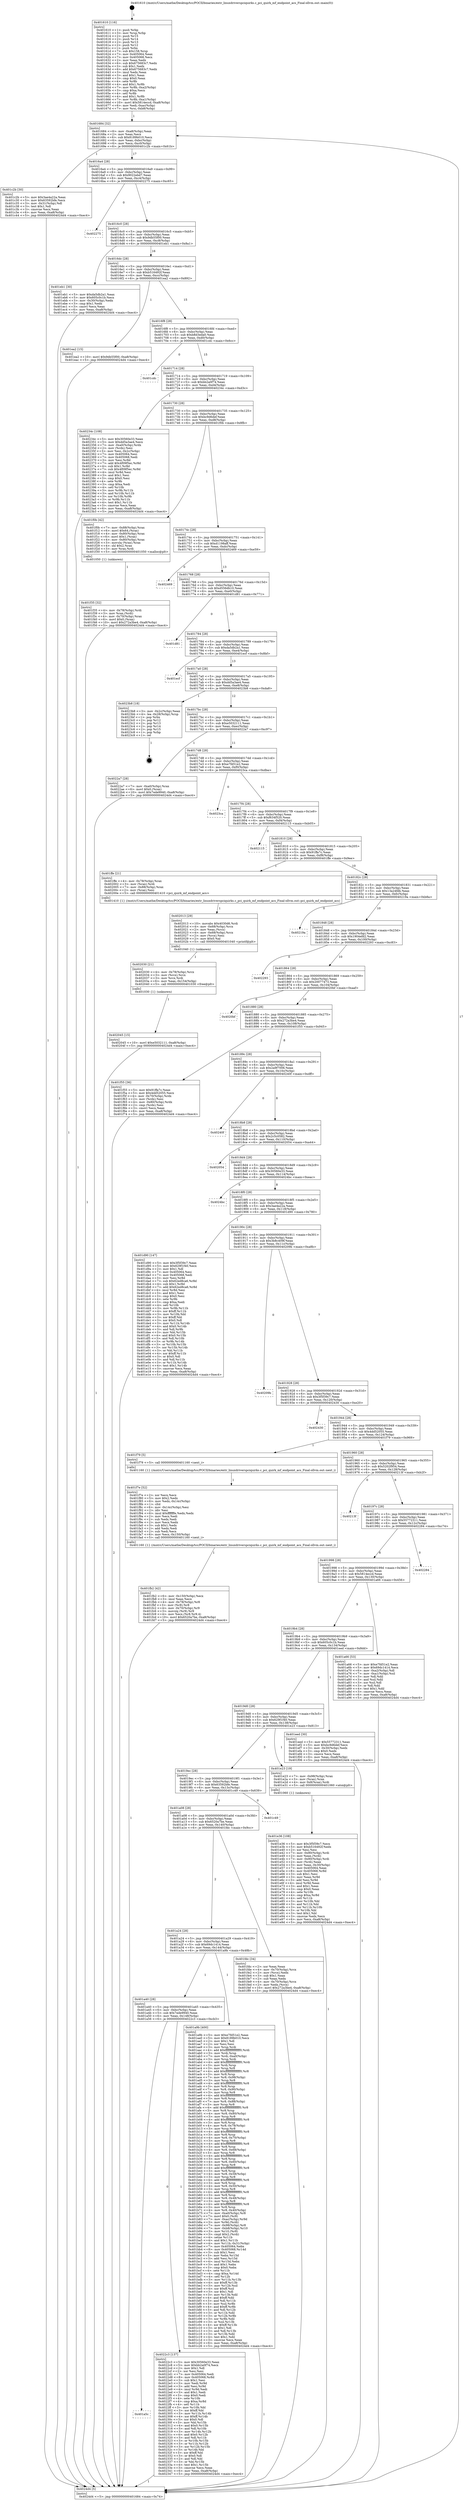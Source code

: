 digraph "0x401610" {
  label = "0x401610 (/mnt/c/Users/mathe/Desktop/tcc/POCII/binaries/extr_linuxdriverspciquirks.c_pci_quirk_mf_endpoint_acs_Final-ollvm.out::main(0))"
  labelloc = "t"
  node[shape=record]

  Entry [label="",width=0.3,height=0.3,shape=circle,fillcolor=black,style=filled]
  "0x401684" [label="{
     0x401684 [32]\l
     | [instrs]\l
     &nbsp;&nbsp;0x401684 \<+6\>: mov -0xa8(%rbp),%eax\l
     &nbsp;&nbsp;0x40168a \<+2\>: mov %eax,%ecx\l
     &nbsp;&nbsp;0x40168c \<+6\>: sub $0x8189b010,%ecx\l
     &nbsp;&nbsp;0x401692 \<+6\>: mov %eax,-0xbc(%rbp)\l
     &nbsp;&nbsp;0x401698 \<+6\>: mov %ecx,-0xc0(%rbp)\l
     &nbsp;&nbsp;0x40169e \<+6\>: je 0000000000401c2b \<main+0x61b\>\l
  }"]
  "0x401c2b" [label="{
     0x401c2b [30]\l
     | [instrs]\l
     &nbsp;&nbsp;0x401c2b \<+5\>: mov $0x3ae4a22a,%eax\l
     &nbsp;&nbsp;0x401c30 \<+5\>: mov $0x63592bfe,%ecx\l
     &nbsp;&nbsp;0x401c35 \<+3\>: mov -0x31(%rbp),%dl\l
     &nbsp;&nbsp;0x401c38 \<+3\>: test $0x1,%dl\l
     &nbsp;&nbsp;0x401c3b \<+3\>: cmovne %ecx,%eax\l
     &nbsp;&nbsp;0x401c3e \<+6\>: mov %eax,-0xa8(%rbp)\l
     &nbsp;&nbsp;0x401c44 \<+5\>: jmp 00000000004024d4 \<main+0xec4\>\l
  }"]
  "0x4016a4" [label="{
     0x4016a4 [28]\l
     | [instrs]\l
     &nbsp;&nbsp;0x4016a4 \<+5\>: jmp 00000000004016a9 \<main+0x99\>\l
     &nbsp;&nbsp;0x4016a9 \<+6\>: mov -0xbc(%rbp),%eax\l
     &nbsp;&nbsp;0x4016af \<+5\>: sub $0x9022ebd7,%eax\l
     &nbsp;&nbsp;0x4016b4 \<+6\>: mov %eax,-0xc4(%rbp)\l
     &nbsp;&nbsp;0x4016ba \<+6\>: je 0000000000402275 \<main+0xc65\>\l
  }"]
  Exit [label="",width=0.3,height=0.3,shape=circle,fillcolor=black,style=filled,peripheries=2]
  "0x402275" [label="{
     0x402275\l
  }", style=dashed]
  "0x4016c0" [label="{
     0x4016c0 [28]\l
     | [instrs]\l
     &nbsp;&nbsp;0x4016c0 \<+5\>: jmp 00000000004016c5 \<main+0xb5\>\l
     &nbsp;&nbsp;0x4016c5 \<+6\>: mov -0xbc(%rbp),%eax\l
     &nbsp;&nbsp;0x4016cb \<+5\>: sub $0x9db55f00,%eax\l
     &nbsp;&nbsp;0x4016d0 \<+6\>: mov %eax,-0xc8(%rbp)\l
     &nbsp;&nbsp;0x4016d6 \<+6\>: je 0000000000401eb1 \<main+0x8a1\>\l
  }"]
  "0x401a5c" [label="{
     0x401a5c\l
  }", style=dashed]
  "0x401eb1" [label="{
     0x401eb1 [30]\l
     | [instrs]\l
     &nbsp;&nbsp;0x401eb1 \<+5\>: mov $0xda5db2a1,%eax\l
     &nbsp;&nbsp;0x401eb6 \<+5\>: mov $0x605c0c1b,%ecx\l
     &nbsp;&nbsp;0x401ebb \<+3\>: mov -0x30(%rbp),%edx\l
     &nbsp;&nbsp;0x401ebe \<+3\>: cmp $0x1,%edx\l
     &nbsp;&nbsp;0x401ec1 \<+3\>: cmovl %ecx,%eax\l
     &nbsp;&nbsp;0x401ec4 \<+6\>: mov %eax,-0xa8(%rbp)\l
     &nbsp;&nbsp;0x401eca \<+5\>: jmp 00000000004024d4 \<main+0xec4\>\l
  }"]
  "0x4016dc" [label="{
     0x4016dc [28]\l
     | [instrs]\l
     &nbsp;&nbsp;0x4016dc \<+5\>: jmp 00000000004016e1 \<main+0xd1\>\l
     &nbsp;&nbsp;0x4016e1 \<+6\>: mov -0xbc(%rbp),%eax\l
     &nbsp;&nbsp;0x4016e7 \<+5\>: sub $0xb516492f,%eax\l
     &nbsp;&nbsp;0x4016ec \<+6\>: mov %eax,-0xcc(%rbp)\l
     &nbsp;&nbsp;0x4016f2 \<+6\>: je 0000000000401ea2 \<main+0x892\>\l
  }"]
  "0x4022c3" [label="{
     0x4022c3 [137]\l
     | [instrs]\l
     &nbsp;&nbsp;0x4022c3 \<+5\>: mov $0x30560e33,%eax\l
     &nbsp;&nbsp;0x4022c8 \<+5\>: mov $0xbb2a0f74,%ecx\l
     &nbsp;&nbsp;0x4022cd \<+2\>: mov $0x1,%dl\l
     &nbsp;&nbsp;0x4022cf \<+2\>: xor %esi,%esi\l
     &nbsp;&nbsp;0x4022d1 \<+7\>: mov 0x405064,%edi\l
     &nbsp;&nbsp;0x4022d8 \<+8\>: mov 0x405068,%r8d\l
     &nbsp;&nbsp;0x4022e0 \<+3\>: sub $0x1,%esi\l
     &nbsp;&nbsp;0x4022e3 \<+3\>: mov %edi,%r9d\l
     &nbsp;&nbsp;0x4022e6 \<+3\>: add %esi,%r9d\l
     &nbsp;&nbsp;0x4022e9 \<+4\>: imul %r9d,%edi\l
     &nbsp;&nbsp;0x4022ed \<+3\>: and $0x1,%edi\l
     &nbsp;&nbsp;0x4022f0 \<+3\>: cmp $0x0,%edi\l
     &nbsp;&nbsp;0x4022f3 \<+4\>: sete %r10b\l
     &nbsp;&nbsp;0x4022f7 \<+4\>: cmp $0xa,%r8d\l
     &nbsp;&nbsp;0x4022fb \<+4\>: setl %r11b\l
     &nbsp;&nbsp;0x4022ff \<+3\>: mov %r10b,%bl\l
     &nbsp;&nbsp;0x402302 \<+3\>: xor $0xff,%bl\l
     &nbsp;&nbsp;0x402305 \<+3\>: mov %r11b,%r14b\l
     &nbsp;&nbsp;0x402308 \<+4\>: xor $0xff,%r14b\l
     &nbsp;&nbsp;0x40230c \<+3\>: xor $0x0,%dl\l
     &nbsp;&nbsp;0x40230f \<+3\>: mov %bl,%r15b\l
     &nbsp;&nbsp;0x402312 \<+4\>: and $0x0,%r15b\l
     &nbsp;&nbsp;0x402316 \<+3\>: and %dl,%r10b\l
     &nbsp;&nbsp;0x402319 \<+3\>: mov %r14b,%r12b\l
     &nbsp;&nbsp;0x40231c \<+4\>: and $0x0,%r12b\l
     &nbsp;&nbsp;0x402320 \<+3\>: and %dl,%r11b\l
     &nbsp;&nbsp;0x402323 \<+3\>: or %r10b,%r15b\l
     &nbsp;&nbsp;0x402326 \<+3\>: or %r11b,%r12b\l
     &nbsp;&nbsp;0x402329 \<+3\>: xor %r12b,%r15b\l
     &nbsp;&nbsp;0x40232c \<+3\>: or %r14b,%bl\l
     &nbsp;&nbsp;0x40232f \<+3\>: xor $0xff,%bl\l
     &nbsp;&nbsp;0x402332 \<+3\>: or $0x0,%dl\l
     &nbsp;&nbsp;0x402335 \<+2\>: and %dl,%bl\l
     &nbsp;&nbsp;0x402337 \<+3\>: or %bl,%r15b\l
     &nbsp;&nbsp;0x40233a \<+4\>: test $0x1,%r15b\l
     &nbsp;&nbsp;0x40233e \<+3\>: cmovne %ecx,%eax\l
     &nbsp;&nbsp;0x402341 \<+6\>: mov %eax,-0xa8(%rbp)\l
     &nbsp;&nbsp;0x402347 \<+5\>: jmp 00000000004024d4 \<main+0xec4\>\l
  }"]
  "0x401ea2" [label="{
     0x401ea2 [15]\l
     | [instrs]\l
     &nbsp;&nbsp;0x401ea2 \<+10\>: movl $0x9db55f00,-0xa8(%rbp)\l
     &nbsp;&nbsp;0x401eac \<+5\>: jmp 00000000004024d4 \<main+0xec4\>\l
  }"]
  "0x4016f8" [label="{
     0x4016f8 [28]\l
     | [instrs]\l
     &nbsp;&nbsp;0x4016f8 \<+5\>: jmp 00000000004016fd \<main+0xed\>\l
     &nbsp;&nbsp;0x4016fd \<+6\>: mov -0xbc(%rbp),%eax\l
     &nbsp;&nbsp;0x401703 \<+5\>: sub $0xb8d3eda0,%eax\l
     &nbsp;&nbsp;0x401708 \<+6\>: mov %eax,-0xd0(%rbp)\l
     &nbsp;&nbsp;0x40170e \<+6\>: je 0000000000401cdc \<main+0x6cc\>\l
  }"]
  "0x402045" [label="{
     0x402045 [15]\l
     | [instrs]\l
     &nbsp;&nbsp;0x402045 \<+10\>: movl $0xe5032111,-0xa8(%rbp)\l
     &nbsp;&nbsp;0x40204f \<+5\>: jmp 00000000004024d4 \<main+0xec4\>\l
  }"]
  "0x401cdc" [label="{
     0x401cdc\l
  }", style=dashed]
  "0x401714" [label="{
     0x401714 [28]\l
     | [instrs]\l
     &nbsp;&nbsp;0x401714 \<+5\>: jmp 0000000000401719 \<main+0x109\>\l
     &nbsp;&nbsp;0x401719 \<+6\>: mov -0xbc(%rbp),%eax\l
     &nbsp;&nbsp;0x40171f \<+5\>: sub $0xbb2a0f74,%eax\l
     &nbsp;&nbsp;0x401724 \<+6\>: mov %eax,-0xd4(%rbp)\l
     &nbsp;&nbsp;0x40172a \<+6\>: je 000000000040234c \<main+0xd3c\>\l
  }"]
  "0x402030" [label="{
     0x402030 [21]\l
     | [instrs]\l
     &nbsp;&nbsp;0x402030 \<+4\>: mov -0x78(%rbp),%rcx\l
     &nbsp;&nbsp;0x402034 \<+3\>: mov (%rcx),%rcx\l
     &nbsp;&nbsp;0x402037 \<+3\>: mov %rcx,%rdi\l
     &nbsp;&nbsp;0x40203a \<+6\>: mov %eax,-0x154(%rbp)\l
     &nbsp;&nbsp;0x402040 \<+5\>: call 0000000000401030 \<free@plt\>\l
     | [calls]\l
     &nbsp;&nbsp;0x401030 \{1\} (unknown)\l
  }"]
  "0x40234c" [label="{
     0x40234c [108]\l
     | [instrs]\l
     &nbsp;&nbsp;0x40234c \<+5\>: mov $0x30560e33,%eax\l
     &nbsp;&nbsp;0x402351 \<+5\>: mov $0xdd5a3ae4,%ecx\l
     &nbsp;&nbsp;0x402356 \<+7\>: mov -0xa0(%rbp),%rdx\l
     &nbsp;&nbsp;0x40235d \<+2\>: mov (%rdx),%esi\l
     &nbsp;&nbsp;0x40235f \<+3\>: mov %esi,-0x2c(%rbp)\l
     &nbsp;&nbsp;0x402362 \<+7\>: mov 0x405064,%esi\l
     &nbsp;&nbsp;0x402369 \<+7\>: mov 0x405068,%edi\l
     &nbsp;&nbsp;0x402370 \<+3\>: mov %esi,%r8d\l
     &nbsp;&nbsp;0x402373 \<+7\>: add $0x4f09f5ec,%r8d\l
     &nbsp;&nbsp;0x40237a \<+4\>: sub $0x1,%r8d\l
     &nbsp;&nbsp;0x40237e \<+7\>: sub $0x4f09f5ec,%r8d\l
     &nbsp;&nbsp;0x402385 \<+4\>: imul %r8d,%esi\l
     &nbsp;&nbsp;0x402389 \<+3\>: and $0x1,%esi\l
     &nbsp;&nbsp;0x40238c \<+3\>: cmp $0x0,%esi\l
     &nbsp;&nbsp;0x40238f \<+4\>: sete %r9b\l
     &nbsp;&nbsp;0x402393 \<+3\>: cmp $0xa,%edi\l
     &nbsp;&nbsp;0x402396 \<+4\>: setl %r10b\l
     &nbsp;&nbsp;0x40239a \<+3\>: mov %r9b,%r11b\l
     &nbsp;&nbsp;0x40239d \<+3\>: and %r10b,%r11b\l
     &nbsp;&nbsp;0x4023a0 \<+3\>: xor %r10b,%r9b\l
     &nbsp;&nbsp;0x4023a3 \<+3\>: or %r9b,%r11b\l
     &nbsp;&nbsp;0x4023a6 \<+4\>: test $0x1,%r11b\l
     &nbsp;&nbsp;0x4023aa \<+3\>: cmovne %ecx,%eax\l
     &nbsp;&nbsp;0x4023ad \<+6\>: mov %eax,-0xa8(%rbp)\l
     &nbsp;&nbsp;0x4023b3 \<+5\>: jmp 00000000004024d4 \<main+0xec4\>\l
  }"]
  "0x401730" [label="{
     0x401730 [28]\l
     | [instrs]\l
     &nbsp;&nbsp;0x401730 \<+5\>: jmp 0000000000401735 \<main+0x125\>\l
     &nbsp;&nbsp;0x401735 \<+6\>: mov -0xbc(%rbp),%eax\l
     &nbsp;&nbsp;0x40173b \<+5\>: sub $0xbc9d6def,%eax\l
     &nbsp;&nbsp;0x401740 \<+6\>: mov %eax,-0xd8(%rbp)\l
     &nbsp;&nbsp;0x401746 \<+6\>: je 0000000000401f0b \<main+0x8fb\>\l
  }"]
  "0x402013" [label="{
     0x402013 [29]\l
     | [instrs]\l
     &nbsp;&nbsp;0x402013 \<+10\>: movabs $0x4030d6,%rdi\l
     &nbsp;&nbsp;0x40201d \<+4\>: mov -0x68(%rbp),%rcx\l
     &nbsp;&nbsp;0x402021 \<+2\>: mov %eax,(%rcx)\l
     &nbsp;&nbsp;0x402023 \<+4\>: mov -0x68(%rbp),%rcx\l
     &nbsp;&nbsp;0x402027 \<+2\>: mov (%rcx),%esi\l
     &nbsp;&nbsp;0x402029 \<+2\>: mov $0x0,%al\l
     &nbsp;&nbsp;0x40202b \<+5\>: call 0000000000401040 \<printf@plt\>\l
     | [calls]\l
     &nbsp;&nbsp;0x401040 \{1\} (unknown)\l
  }"]
  "0x401f0b" [label="{
     0x401f0b [42]\l
     | [instrs]\l
     &nbsp;&nbsp;0x401f0b \<+7\>: mov -0x88(%rbp),%rax\l
     &nbsp;&nbsp;0x401f12 \<+6\>: movl $0x64,(%rax)\l
     &nbsp;&nbsp;0x401f18 \<+4\>: mov -0x80(%rbp),%rax\l
     &nbsp;&nbsp;0x401f1c \<+6\>: movl $0x1,(%rax)\l
     &nbsp;&nbsp;0x401f22 \<+4\>: mov -0x80(%rbp),%rax\l
     &nbsp;&nbsp;0x401f26 \<+3\>: movslq (%rax),%rax\l
     &nbsp;&nbsp;0x401f29 \<+4\>: shl $0x2,%rax\l
     &nbsp;&nbsp;0x401f2d \<+3\>: mov %rax,%rdi\l
     &nbsp;&nbsp;0x401f30 \<+5\>: call 0000000000401050 \<malloc@plt\>\l
     | [calls]\l
     &nbsp;&nbsp;0x401050 \{1\} (unknown)\l
  }"]
  "0x40174c" [label="{
     0x40174c [28]\l
     | [instrs]\l
     &nbsp;&nbsp;0x40174c \<+5\>: jmp 0000000000401751 \<main+0x141\>\l
     &nbsp;&nbsp;0x401751 \<+6\>: mov -0xbc(%rbp),%eax\l
     &nbsp;&nbsp;0x401757 \<+5\>: sub $0xd1198aff,%eax\l
     &nbsp;&nbsp;0x40175c \<+6\>: mov %eax,-0xdc(%rbp)\l
     &nbsp;&nbsp;0x401762 \<+6\>: je 0000000000402469 \<main+0xe59\>\l
  }"]
  "0x401fb2" [label="{
     0x401fb2 [42]\l
     | [instrs]\l
     &nbsp;&nbsp;0x401fb2 \<+6\>: mov -0x150(%rbp),%ecx\l
     &nbsp;&nbsp;0x401fb8 \<+3\>: imul %eax,%ecx\l
     &nbsp;&nbsp;0x401fbb \<+4\>: mov -0x78(%rbp),%r8\l
     &nbsp;&nbsp;0x401fbf \<+3\>: mov (%r8),%r8\l
     &nbsp;&nbsp;0x401fc2 \<+4\>: mov -0x70(%rbp),%r9\l
     &nbsp;&nbsp;0x401fc6 \<+3\>: movslq (%r9),%r9\l
     &nbsp;&nbsp;0x401fc9 \<+4\>: mov %ecx,(%r8,%r9,4)\l
     &nbsp;&nbsp;0x401fcd \<+10\>: movl $0x6520a7be,-0xa8(%rbp)\l
     &nbsp;&nbsp;0x401fd7 \<+5\>: jmp 00000000004024d4 \<main+0xec4\>\l
  }"]
  "0x402469" [label="{
     0x402469\l
  }", style=dashed]
  "0x401768" [label="{
     0x401768 [28]\l
     | [instrs]\l
     &nbsp;&nbsp;0x401768 \<+5\>: jmp 000000000040176d \<main+0x15d\>\l
     &nbsp;&nbsp;0x40176d \<+6\>: mov -0xbc(%rbp),%eax\l
     &nbsp;&nbsp;0x401773 \<+5\>: sub $0xd556db10,%eax\l
     &nbsp;&nbsp;0x401778 \<+6\>: mov %eax,-0xe0(%rbp)\l
     &nbsp;&nbsp;0x40177e \<+6\>: je 0000000000401d81 \<main+0x771\>\l
  }"]
  "0x401f7e" [label="{
     0x401f7e [52]\l
     | [instrs]\l
     &nbsp;&nbsp;0x401f7e \<+2\>: xor %ecx,%ecx\l
     &nbsp;&nbsp;0x401f80 \<+5\>: mov $0x2,%edx\l
     &nbsp;&nbsp;0x401f85 \<+6\>: mov %edx,-0x14c(%rbp)\l
     &nbsp;&nbsp;0x401f8b \<+1\>: cltd\l
     &nbsp;&nbsp;0x401f8c \<+6\>: mov -0x14c(%rbp),%esi\l
     &nbsp;&nbsp;0x401f92 \<+2\>: idiv %esi\l
     &nbsp;&nbsp;0x401f94 \<+6\>: imul $0xfffffffe,%edx,%edx\l
     &nbsp;&nbsp;0x401f9a \<+2\>: mov %ecx,%edi\l
     &nbsp;&nbsp;0x401f9c \<+2\>: sub %edx,%edi\l
     &nbsp;&nbsp;0x401f9e \<+2\>: mov %ecx,%edx\l
     &nbsp;&nbsp;0x401fa0 \<+3\>: sub $0x1,%edx\l
     &nbsp;&nbsp;0x401fa3 \<+2\>: add %edx,%edi\l
     &nbsp;&nbsp;0x401fa5 \<+2\>: sub %edi,%ecx\l
     &nbsp;&nbsp;0x401fa7 \<+6\>: mov %ecx,-0x150(%rbp)\l
     &nbsp;&nbsp;0x401fad \<+5\>: call 0000000000401160 \<next_i\>\l
     | [calls]\l
     &nbsp;&nbsp;0x401160 \{1\} (/mnt/c/Users/mathe/Desktop/tcc/POCII/binaries/extr_linuxdriverspciquirks.c_pci_quirk_mf_endpoint_acs_Final-ollvm.out::next_i)\l
  }"]
  "0x401d81" [label="{
     0x401d81\l
  }", style=dashed]
  "0x401784" [label="{
     0x401784 [28]\l
     | [instrs]\l
     &nbsp;&nbsp;0x401784 \<+5\>: jmp 0000000000401789 \<main+0x179\>\l
     &nbsp;&nbsp;0x401789 \<+6\>: mov -0xbc(%rbp),%eax\l
     &nbsp;&nbsp;0x40178f \<+5\>: sub $0xda5db2a1,%eax\l
     &nbsp;&nbsp;0x401794 \<+6\>: mov %eax,-0xe4(%rbp)\l
     &nbsp;&nbsp;0x40179a \<+6\>: je 0000000000401ecf \<main+0x8bf\>\l
  }"]
  "0x401f35" [label="{
     0x401f35 [32]\l
     | [instrs]\l
     &nbsp;&nbsp;0x401f35 \<+4\>: mov -0x78(%rbp),%rdi\l
     &nbsp;&nbsp;0x401f39 \<+3\>: mov %rax,(%rdi)\l
     &nbsp;&nbsp;0x401f3c \<+4\>: mov -0x70(%rbp),%rax\l
     &nbsp;&nbsp;0x401f40 \<+6\>: movl $0x0,(%rax)\l
     &nbsp;&nbsp;0x401f46 \<+10\>: movl $0x272a3be4,-0xa8(%rbp)\l
     &nbsp;&nbsp;0x401f50 \<+5\>: jmp 00000000004024d4 \<main+0xec4\>\l
  }"]
  "0x401ecf" [label="{
     0x401ecf\l
  }", style=dashed]
  "0x4017a0" [label="{
     0x4017a0 [28]\l
     | [instrs]\l
     &nbsp;&nbsp;0x4017a0 \<+5\>: jmp 00000000004017a5 \<main+0x195\>\l
     &nbsp;&nbsp;0x4017a5 \<+6\>: mov -0xbc(%rbp),%eax\l
     &nbsp;&nbsp;0x4017ab \<+5\>: sub $0xdd5a3ae4,%eax\l
     &nbsp;&nbsp;0x4017b0 \<+6\>: mov %eax,-0xe8(%rbp)\l
     &nbsp;&nbsp;0x4017b6 \<+6\>: je 00000000004023b8 \<main+0xda8\>\l
  }"]
  "0x401e36" [label="{
     0x401e36 [108]\l
     | [instrs]\l
     &nbsp;&nbsp;0x401e36 \<+5\>: mov $0x3f5f39c7,%ecx\l
     &nbsp;&nbsp;0x401e3b \<+5\>: mov $0xb516492f,%edx\l
     &nbsp;&nbsp;0x401e40 \<+2\>: xor %esi,%esi\l
     &nbsp;&nbsp;0x401e42 \<+7\>: mov -0x90(%rbp),%rdi\l
     &nbsp;&nbsp;0x401e49 \<+2\>: mov %eax,(%rdi)\l
     &nbsp;&nbsp;0x401e4b \<+7\>: mov -0x90(%rbp),%rdi\l
     &nbsp;&nbsp;0x401e52 \<+2\>: mov (%rdi),%eax\l
     &nbsp;&nbsp;0x401e54 \<+3\>: mov %eax,-0x30(%rbp)\l
     &nbsp;&nbsp;0x401e57 \<+7\>: mov 0x405064,%eax\l
     &nbsp;&nbsp;0x401e5e \<+8\>: mov 0x405068,%r8d\l
     &nbsp;&nbsp;0x401e66 \<+3\>: sub $0x1,%esi\l
     &nbsp;&nbsp;0x401e69 \<+3\>: mov %eax,%r9d\l
     &nbsp;&nbsp;0x401e6c \<+3\>: add %esi,%r9d\l
     &nbsp;&nbsp;0x401e6f \<+4\>: imul %r9d,%eax\l
     &nbsp;&nbsp;0x401e73 \<+3\>: and $0x1,%eax\l
     &nbsp;&nbsp;0x401e76 \<+3\>: cmp $0x0,%eax\l
     &nbsp;&nbsp;0x401e79 \<+4\>: sete %r10b\l
     &nbsp;&nbsp;0x401e7d \<+4\>: cmp $0xa,%r8d\l
     &nbsp;&nbsp;0x401e81 \<+4\>: setl %r11b\l
     &nbsp;&nbsp;0x401e85 \<+3\>: mov %r10b,%bl\l
     &nbsp;&nbsp;0x401e88 \<+3\>: and %r11b,%bl\l
     &nbsp;&nbsp;0x401e8b \<+3\>: xor %r11b,%r10b\l
     &nbsp;&nbsp;0x401e8e \<+3\>: or %r10b,%bl\l
     &nbsp;&nbsp;0x401e91 \<+3\>: test $0x1,%bl\l
     &nbsp;&nbsp;0x401e94 \<+3\>: cmovne %edx,%ecx\l
     &nbsp;&nbsp;0x401e97 \<+6\>: mov %ecx,-0xa8(%rbp)\l
     &nbsp;&nbsp;0x401e9d \<+5\>: jmp 00000000004024d4 \<main+0xec4\>\l
  }"]
  "0x4023b8" [label="{
     0x4023b8 [18]\l
     | [instrs]\l
     &nbsp;&nbsp;0x4023b8 \<+3\>: mov -0x2c(%rbp),%eax\l
     &nbsp;&nbsp;0x4023bb \<+4\>: lea -0x28(%rbp),%rsp\l
     &nbsp;&nbsp;0x4023bf \<+1\>: pop %rbx\l
     &nbsp;&nbsp;0x4023c0 \<+2\>: pop %r12\l
     &nbsp;&nbsp;0x4023c2 \<+2\>: pop %r13\l
     &nbsp;&nbsp;0x4023c4 \<+2\>: pop %r14\l
     &nbsp;&nbsp;0x4023c6 \<+2\>: pop %r15\l
     &nbsp;&nbsp;0x4023c8 \<+1\>: pop %rbp\l
     &nbsp;&nbsp;0x4023c9 \<+1\>: ret\l
  }"]
  "0x4017bc" [label="{
     0x4017bc [28]\l
     | [instrs]\l
     &nbsp;&nbsp;0x4017bc \<+5\>: jmp 00000000004017c1 \<main+0x1b1\>\l
     &nbsp;&nbsp;0x4017c1 \<+6\>: mov -0xbc(%rbp),%eax\l
     &nbsp;&nbsp;0x4017c7 \<+5\>: sub $0xe5032111,%eax\l
     &nbsp;&nbsp;0x4017cc \<+6\>: mov %eax,-0xec(%rbp)\l
     &nbsp;&nbsp;0x4017d2 \<+6\>: je 00000000004022a7 \<main+0xc97\>\l
  }"]
  "0x401a40" [label="{
     0x401a40 [28]\l
     | [instrs]\l
     &nbsp;&nbsp;0x401a40 \<+5\>: jmp 0000000000401a45 \<main+0x435\>\l
     &nbsp;&nbsp;0x401a45 \<+6\>: mov -0xbc(%rbp),%eax\l
     &nbsp;&nbsp;0x401a4b \<+5\>: sub $0x7ede9940,%eax\l
     &nbsp;&nbsp;0x401a50 \<+6\>: mov %eax,-0x148(%rbp)\l
     &nbsp;&nbsp;0x401a56 \<+6\>: je 00000000004022c3 \<main+0xcb3\>\l
  }"]
  "0x4022a7" [label="{
     0x4022a7 [28]\l
     | [instrs]\l
     &nbsp;&nbsp;0x4022a7 \<+7\>: mov -0xa0(%rbp),%rax\l
     &nbsp;&nbsp;0x4022ae \<+6\>: movl $0x0,(%rax)\l
     &nbsp;&nbsp;0x4022b4 \<+10\>: movl $0x7ede9940,-0xa8(%rbp)\l
     &nbsp;&nbsp;0x4022be \<+5\>: jmp 00000000004024d4 \<main+0xec4\>\l
  }"]
  "0x4017d8" [label="{
     0x4017d8 [28]\l
     | [instrs]\l
     &nbsp;&nbsp;0x4017d8 \<+5\>: jmp 00000000004017dd \<main+0x1cd\>\l
     &nbsp;&nbsp;0x4017dd \<+6\>: mov -0xbc(%rbp),%eax\l
     &nbsp;&nbsp;0x4017e3 \<+5\>: sub $0xe7fd51e2,%eax\l
     &nbsp;&nbsp;0x4017e8 \<+6\>: mov %eax,-0xf0(%rbp)\l
     &nbsp;&nbsp;0x4017ee \<+6\>: je 00000000004023ca \<main+0xdba\>\l
  }"]
  "0x401a9b" [label="{
     0x401a9b [400]\l
     | [instrs]\l
     &nbsp;&nbsp;0x401a9b \<+5\>: mov $0xe7fd51e2,%eax\l
     &nbsp;&nbsp;0x401aa0 \<+5\>: mov $0x8189b010,%ecx\l
     &nbsp;&nbsp;0x401aa5 \<+2\>: mov $0x1,%dl\l
     &nbsp;&nbsp;0x401aa7 \<+2\>: xor %esi,%esi\l
     &nbsp;&nbsp;0x401aa9 \<+3\>: mov %rsp,%rdi\l
     &nbsp;&nbsp;0x401aac \<+4\>: add $0xfffffffffffffff0,%rdi\l
     &nbsp;&nbsp;0x401ab0 \<+3\>: mov %rdi,%rsp\l
     &nbsp;&nbsp;0x401ab3 \<+7\>: mov %rdi,-0xa0(%rbp)\l
     &nbsp;&nbsp;0x401aba \<+3\>: mov %rsp,%rdi\l
     &nbsp;&nbsp;0x401abd \<+4\>: add $0xfffffffffffffff0,%rdi\l
     &nbsp;&nbsp;0x401ac1 \<+3\>: mov %rdi,%rsp\l
     &nbsp;&nbsp;0x401ac4 \<+3\>: mov %rsp,%r8\l
     &nbsp;&nbsp;0x401ac7 \<+4\>: add $0xfffffffffffffff0,%r8\l
     &nbsp;&nbsp;0x401acb \<+3\>: mov %r8,%rsp\l
     &nbsp;&nbsp;0x401ace \<+7\>: mov %r8,-0x98(%rbp)\l
     &nbsp;&nbsp;0x401ad5 \<+3\>: mov %rsp,%r8\l
     &nbsp;&nbsp;0x401ad8 \<+4\>: add $0xfffffffffffffff0,%r8\l
     &nbsp;&nbsp;0x401adc \<+3\>: mov %r8,%rsp\l
     &nbsp;&nbsp;0x401adf \<+7\>: mov %r8,-0x90(%rbp)\l
     &nbsp;&nbsp;0x401ae6 \<+3\>: mov %rsp,%r8\l
     &nbsp;&nbsp;0x401ae9 \<+4\>: add $0xfffffffffffffff0,%r8\l
     &nbsp;&nbsp;0x401aed \<+3\>: mov %r8,%rsp\l
     &nbsp;&nbsp;0x401af0 \<+7\>: mov %r8,-0x88(%rbp)\l
     &nbsp;&nbsp;0x401af7 \<+3\>: mov %rsp,%r8\l
     &nbsp;&nbsp;0x401afa \<+4\>: add $0xfffffffffffffff0,%r8\l
     &nbsp;&nbsp;0x401afe \<+3\>: mov %r8,%rsp\l
     &nbsp;&nbsp;0x401b01 \<+4\>: mov %r8,-0x80(%rbp)\l
     &nbsp;&nbsp;0x401b05 \<+3\>: mov %rsp,%r8\l
     &nbsp;&nbsp;0x401b08 \<+4\>: add $0xfffffffffffffff0,%r8\l
     &nbsp;&nbsp;0x401b0c \<+3\>: mov %r8,%rsp\l
     &nbsp;&nbsp;0x401b0f \<+4\>: mov %r8,-0x78(%rbp)\l
     &nbsp;&nbsp;0x401b13 \<+3\>: mov %rsp,%r8\l
     &nbsp;&nbsp;0x401b16 \<+4\>: add $0xfffffffffffffff0,%r8\l
     &nbsp;&nbsp;0x401b1a \<+3\>: mov %r8,%rsp\l
     &nbsp;&nbsp;0x401b1d \<+4\>: mov %r8,-0x70(%rbp)\l
     &nbsp;&nbsp;0x401b21 \<+3\>: mov %rsp,%r8\l
     &nbsp;&nbsp;0x401b24 \<+4\>: add $0xfffffffffffffff0,%r8\l
     &nbsp;&nbsp;0x401b28 \<+3\>: mov %r8,%rsp\l
     &nbsp;&nbsp;0x401b2b \<+4\>: mov %r8,-0x68(%rbp)\l
     &nbsp;&nbsp;0x401b2f \<+3\>: mov %rsp,%r8\l
     &nbsp;&nbsp;0x401b32 \<+4\>: add $0xfffffffffffffff0,%r8\l
     &nbsp;&nbsp;0x401b36 \<+3\>: mov %r8,%rsp\l
     &nbsp;&nbsp;0x401b39 \<+4\>: mov %r8,-0x60(%rbp)\l
     &nbsp;&nbsp;0x401b3d \<+3\>: mov %rsp,%r8\l
     &nbsp;&nbsp;0x401b40 \<+4\>: add $0xfffffffffffffff0,%r8\l
     &nbsp;&nbsp;0x401b44 \<+3\>: mov %r8,%rsp\l
     &nbsp;&nbsp;0x401b47 \<+4\>: mov %r8,-0x58(%rbp)\l
     &nbsp;&nbsp;0x401b4b \<+3\>: mov %rsp,%r8\l
     &nbsp;&nbsp;0x401b4e \<+4\>: add $0xfffffffffffffff0,%r8\l
     &nbsp;&nbsp;0x401b52 \<+3\>: mov %r8,%rsp\l
     &nbsp;&nbsp;0x401b55 \<+4\>: mov %r8,-0x50(%rbp)\l
     &nbsp;&nbsp;0x401b59 \<+3\>: mov %rsp,%r8\l
     &nbsp;&nbsp;0x401b5c \<+4\>: add $0xfffffffffffffff0,%r8\l
     &nbsp;&nbsp;0x401b60 \<+3\>: mov %r8,%rsp\l
     &nbsp;&nbsp;0x401b63 \<+4\>: mov %r8,-0x48(%rbp)\l
     &nbsp;&nbsp;0x401b67 \<+3\>: mov %rsp,%r8\l
     &nbsp;&nbsp;0x401b6a \<+4\>: add $0xfffffffffffffff0,%r8\l
     &nbsp;&nbsp;0x401b6e \<+3\>: mov %r8,%rsp\l
     &nbsp;&nbsp;0x401b71 \<+4\>: mov %r8,-0x40(%rbp)\l
     &nbsp;&nbsp;0x401b75 \<+7\>: mov -0xa0(%rbp),%r8\l
     &nbsp;&nbsp;0x401b7c \<+7\>: movl $0x0,(%r8)\l
     &nbsp;&nbsp;0x401b83 \<+7\>: mov -0xac(%rbp),%r9d\l
     &nbsp;&nbsp;0x401b8a \<+3\>: mov %r9d,(%rdi)\l
     &nbsp;&nbsp;0x401b8d \<+7\>: mov -0x98(%rbp),%r8\l
     &nbsp;&nbsp;0x401b94 \<+7\>: mov -0xb8(%rbp),%r10\l
     &nbsp;&nbsp;0x401b9b \<+3\>: mov %r10,(%r8)\l
     &nbsp;&nbsp;0x401b9e \<+3\>: cmpl $0x2,(%rdi)\l
     &nbsp;&nbsp;0x401ba1 \<+4\>: setne %r11b\l
     &nbsp;&nbsp;0x401ba5 \<+4\>: and $0x1,%r11b\l
     &nbsp;&nbsp;0x401ba9 \<+4\>: mov %r11b,-0x31(%rbp)\l
     &nbsp;&nbsp;0x401bad \<+7\>: mov 0x405064,%ebx\l
     &nbsp;&nbsp;0x401bb4 \<+8\>: mov 0x405068,%r14d\l
     &nbsp;&nbsp;0x401bbc \<+3\>: sub $0x1,%esi\l
     &nbsp;&nbsp;0x401bbf \<+3\>: mov %ebx,%r15d\l
     &nbsp;&nbsp;0x401bc2 \<+3\>: add %esi,%r15d\l
     &nbsp;&nbsp;0x401bc5 \<+4\>: imul %r15d,%ebx\l
     &nbsp;&nbsp;0x401bc9 \<+3\>: and $0x1,%ebx\l
     &nbsp;&nbsp;0x401bcc \<+3\>: cmp $0x0,%ebx\l
     &nbsp;&nbsp;0x401bcf \<+4\>: sete %r11b\l
     &nbsp;&nbsp;0x401bd3 \<+4\>: cmp $0xa,%r14d\l
     &nbsp;&nbsp;0x401bd7 \<+4\>: setl %r12b\l
     &nbsp;&nbsp;0x401bdb \<+3\>: mov %r11b,%r13b\l
     &nbsp;&nbsp;0x401bde \<+4\>: xor $0xff,%r13b\l
     &nbsp;&nbsp;0x401be2 \<+3\>: mov %r12b,%sil\l
     &nbsp;&nbsp;0x401be5 \<+4\>: xor $0xff,%sil\l
     &nbsp;&nbsp;0x401be9 \<+3\>: xor $0x1,%dl\l
     &nbsp;&nbsp;0x401bec \<+3\>: mov %r13b,%dil\l
     &nbsp;&nbsp;0x401bef \<+4\>: and $0xff,%dil\l
     &nbsp;&nbsp;0x401bf3 \<+3\>: and %dl,%r11b\l
     &nbsp;&nbsp;0x401bf6 \<+3\>: mov %sil,%r8b\l
     &nbsp;&nbsp;0x401bf9 \<+4\>: and $0xff,%r8b\l
     &nbsp;&nbsp;0x401bfd \<+3\>: and %dl,%r12b\l
     &nbsp;&nbsp;0x401c00 \<+3\>: or %r11b,%dil\l
     &nbsp;&nbsp;0x401c03 \<+3\>: or %r12b,%r8b\l
     &nbsp;&nbsp;0x401c06 \<+3\>: xor %r8b,%dil\l
     &nbsp;&nbsp;0x401c09 \<+3\>: or %sil,%r13b\l
     &nbsp;&nbsp;0x401c0c \<+4\>: xor $0xff,%r13b\l
     &nbsp;&nbsp;0x401c10 \<+3\>: or $0x1,%dl\l
     &nbsp;&nbsp;0x401c13 \<+3\>: and %dl,%r13b\l
     &nbsp;&nbsp;0x401c16 \<+3\>: or %r13b,%dil\l
     &nbsp;&nbsp;0x401c19 \<+4\>: test $0x1,%dil\l
     &nbsp;&nbsp;0x401c1d \<+3\>: cmovne %ecx,%eax\l
     &nbsp;&nbsp;0x401c20 \<+6\>: mov %eax,-0xa8(%rbp)\l
     &nbsp;&nbsp;0x401c26 \<+5\>: jmp 00000000004024d4 \<main+0xec4\>\l
  }"]
  "0x4023ca" [label="{
     0x4023ca\l
  }", style=dashed]
  "0x4017f4" [label="{
     0x4017f4 [28]\l
     | [instrs]\l
     &nbsp;&nbsp;0x4017f4 \<+5\>: jmp 00000000004017f9 \<main+0x1e9\>\l
     &nbsp;&nbsp;0x4017f9 \<+6\>: mov -0xbc(%rbp),%eax\l
     &nbsp;&nbsp;0x4017ff \<+5\>: sub $0xf634f520,%eax\l
     &nbsp;&nbsp;0x401804 \<+6\>: mov %eax,-0xf4(%rbp)\l
     &nbsp;&nbsp;0x40180a \<+6\>: je 0000000000402115 \<main+0xb05\>\l
  }"]
  "0x401a24" [label="{
     0x401a24 [28]\l
     | [instrs]\l
     &nbsp;&nbsp;0x401a24 \<+5\>: jmp 0000000000401a29 \<main+0x419\>\l
     &nbsp;&nbsp;0x401a29 \<+6\>: mov -0xbc(%rbp),%eax\l
     &nbsp;&nbsp;0x401a2f \<+5\>: sub $0x69dc1414,%eax\l
     &nbsp;&nbsp;0x401a34 \<+6\>: mov %eax,-0x144(%rbp)\l
     &nbsp;&nbsp;0x401a3a \<+6\>: je 0000000000401a9b \<main+0x48b\>\l
  }"]
  "0x402115" [label="{
     0x402115\l
  }", style=dashed]
  "0x401810" [label="{
     0x401810 [28]\l
     | [instrs]\l
     &nbsp;&nbsp;0x401810 \<+5\>: jmp 0000000000401815 \<main+0x205\>\l
     &nbsp;&nbsp;0x401815 \<+6\>: mov -0xbc(%rbp),%eax\l
     &nbsp;&nbsp;0x40181b \<+5\>: sub $0x91ffa7c,%eax\l
     &nbsp;&nbsp;0x401820 \<+6\>: mov %eax,-0xf8(%rbp)\l
     &nbsp;&nbsp;0x401826 \<+6\>: je 0000000000401ffe \<main+0x9ee\>\l
  }"]
  "0x401fdc" [label="{
     0x401fdc [34]\l
     | [instrs]\l
     &nbsp;&nbsp;0x401fdc \<+2\>: xor %eax,%eax\l
     &nbsp;&nbsp;0x401fde \<+4\>: mov -0x70(%rbp),%rcx\l
     &nbsp;&nbsp;0x401fe2 \<+2\>: mov (%rcx),%edx\l
     &nbsp;&nbsp;0x401fe4 \<+3\>: sub $0x1,%eax\l
     &nbsp;&nbsp;0x401fe7 \<+2\>: sub %eax,%edx\l
     &nbsp;&nbsp;0x401fe9 \<+4\>: mov -0x70(%rbp),%rcx\l
     &nbsp;&nbsp;0x401fed \<+2\>: mov %edx,(%rcx)\l
     &nbsp;&nbsp;0x401fef \<+10\>: movl $0x272a3be4,-0xa8(%rbp)\l
     &nbsp;&nbsp;0x401ff9 \<+5\>: jmp 00000000004024d4 \<main+0xec4\>\l
  }"]
  "0x401ffe" [label="{
     0x401ffe [21]\l
     | [instrs]\l
     &nbsp;&nbsp;0x401ffe \<+4\>: mov -0x78(%rbp),%rax\l
     &nbsp;&nbsp;0x402002 \<+3\>: mov (%rax),%rdi\l
     &nbsp;&nbsp;0x402005 \<+7\>: mov -0x88(%rbp),%rax\l
     &nbsp;&nbsp;0x40200c \<+2\>: mov (%rax),%esi\l
     &nbsp;&nbsp;0x40200e \<+5\>: call 0000000000401410 \<pci_quirk_mf_endpoint_acs\>\l
     | [calls]\l
     &nbsp;&nbsp;0x401410 \{1\} (/mnt/c/Users/mathe/Desktop/tcc/POCII/binaries/extr_linuxdriverspciquirks.c_pci_quirk_mf_endpoint_acs_Final-ollvm.out::pci_quirk_mf_endpoint_acs)\l
  }"]
  "0x40182c" [label="{
     0x40182c [28]\l
     | [instrs]\l
     &nbsp;&nbsp;0x40182c \<+5\>: jmp 0000000000401831 \<main+0x221\>\l
     &nbsp;&nbsp;0x401831 \<+6\>: mov -0xbc(%rbp),%eax\l
     &nbsp;&nbsp;0x401837 \<+5\>: sub $0x13a24fdb,%eax\l
     &nbsp;&nbsp;0x40183c \<+6\>: mov %eax,-0xfc(%rbp)\l
     &nbsp;&nbsp;0x401842 \<+6\>: je 000000000040219a \<main+0xb8a\>\l
  }"]
  "0x401a08" [label="{
     0x401a08 [28]\l
     | [instrs]\l
     &nbsp;&nbsp;0x401a08 \<+5\>: jmp 0000000000401a0d \<main+0x3fd\>\l
     &nbsp;&nbsp;0x401a0d \<+6\>: mov -0xbc(%rbp),%eax\l
     &nbsp;&nbsp;0x401a13 \<+5\>: sub $0x6520a7be,%eax\l
     &nbsp;&nbsp;0x401a18 \<+6\>: mov %eax,-0x140(%rbp)\l
     &nbsp;&nbsp;0x401a1e \<+6\>: je 0000000000401fdc \<main+0x9cc\>\l
  }"]
  "0x40219a" [label="{
     0x40219a\l
  }", style=dashed]
  "0x401848" [label="{
     0x401848 [28]\l
     | [instrs]\l
     &nbsp;&nbsp;0x401848 \<+5\>: jmp 000000000040184d \<main+0x23d\>\l
     &nbsp;&nbsp;0x40184d \<+6\>: mov -0xbc(%rbp),%eax\l
     &nbsp;&nbsp;0x401853 \<+5\>: sub $0x1904efd2,%eax\l
     &nbsp;&nbsp;0x401858 \<+6\>: mov %eax,-0x100(%rbp)\l
     &nbsp;&nbsp;0x40185e \<+6\>: je 0000000000402293 \<main+0xc83\>\l
  }"]
  "0x401c49" [label="{
     0x401c49\l
  }", style=dashed]
  "0x402293" [label="{
     0x402293\l
  }", style=dashed]
  "0x401864" [label="{
     0x401864 [28]\l
     | [instrs]\l
     &nbsp;&nbsp;0x401864 \<+5\>: jmp 0000000000401869 \<main+0x259\>\l
     &nbsp;&nbsp;0x401869 \<+6\>: mov -0xbc(%rbp),%eax\l
     &nbsp;&nbsp;0x40186f \<+5\>: sub $0x20077473,%eax\l
     &nbsp;&nbsp;0x401874 \<+6\>: mov %eax,-0x104(%rbp)\l
     &nbsp;&nbsp;0x40187a \<+6\>: je 00000000004020bf \<main+0xaaf\>\l
  }"]
  "0x4019ec" [label="{
     0x4019ec [28]\l
     | [instrs]\l
     &nbsp;&nbsp;0x4019ec \<+5\>: jmp 00000000004019f1 \<main+0x3e1\>\l
     &nbsp;&nbsp;0x4019f1 \<+6\>: mov -0xbc(%rbp),%eax\l
     &nbsp;&nbsp;0x4019f7 \<+5\>: sub $0x63592bfe,%eax\l
     &nbsp;&nbsp;0x4019fc \<+6\>: mov %eax,-0x13c(%rbp)\l
     &nbsp;&nbsp;0x401a02 \<+6\>: je 0000000000401c49 \<main+0x639\>\l
  }"]
  "0x4020bf" [label="{
     0x4020bf\l
  }", style=dashed]
  "0x401880" [label="{
     0x401880 [28]\l
     | [instrs]\l
     &nbsp;&nbsp;0x401880 \<+5\>: jmp 0000000000401885 \<main+0x275\>\l
     &nbsp;&nbsp;0x401885 \<+6\>: mov -0xbc(%rbp),%eax\l
     &nbsp;&nbsp;0x40188b \<+5\>: sub $0x272a3be4,%eax\l
     &nbsp;&nbsp;0x401890 \<+6\>: mov %eax,-0x108(%rbp)\l
     &nbsp;&nbsp;0x401896 \<+6\>: je 0000000000401f55 \<main+0x945\>\l
  }"]
  "0x401e23" [label="{
     0x401e23 [19]\l
     | [instrs]\l
     &nbsp;&nbsp;0x401e23 \<+7\>: mov -0x98(%rbp),%rax\l
     &nbsp;&nbsp;0x401e2a \<+3\>: mov (%rax),%rax\l
     &nbsp;&nbsp;0x401e2d \<+4\>: mov 0x8(%rax),%rdi\l
     &nbsp;&nbsp;0x401e31 \<+5\>: call 0000000000401060 \<atoi@plt\>\l
     | [calls]\l
     &nbsp;&nbsp;0x401060 \{1\} (unknown)\l
  }"]
  "0x401f55" [label="{
     0x401f55 [36]\l
     | [instrs]\l
     &nbsp;&nbsp;0x401f55 \<+5\>: mov $0x91ffa7c,%eax\l
     &nbsp;&nbsp;0x401f5a \<+5\>: mov $0x4dd52055,%ecx\l
     &nbsp;&nbsp;0x401f5f \<+4\>: mov -0x70(%rbp),%rdx\l
     &nbsp;&nbsp;0x401f63 \<+2\>: mov (%rdx),%esi\l
     &nbsp;&nbsp;0x401f65 \<+4\>: mov -0x80(%rbp),%rdx\l
     &nbsp;&nbsp;0x401f69 \<+2\>: cmp (%rdx),%esi\l
     &nbsp;&nbsp;0x401f6b \<+3\>: cmovl %ecx,%eax\l
     &nbsp;&nbsp;0x401f6e \<+6\>: mov %eax,-0xa8(%rbp)\l
     &nbsp;&nbsp;0x401f74 \<+5\>: jmp 00000000004024d4 \<main+0xec4\>\l
  }"]
  "0x40189c" [label="{
     0x40189c [28]\l
     | [instrs]\l
     &nbsp;&nbsp;0x40189c \<+5\>: jmp 00000000004018a1 \<main+0x291\>\l
     &nbsp;&nbsp;0x4018a1 \<+6\>: mov -0xbc(%rbp),%eax\l
     &nbsp;&nbsp;0x4018a7 \<+5\>: sub $0x2a9f7006,%eax\l
     &nbsp;&nbsp;0x4018ac \<+6\>: mov %eax,-0x10c(%rbp)\l
     &nbsp;&nbsp;0x4018b2 \<+6\>: je 000000000040240f \<main+0xdff\>\l
  }"]
  "0x4019d0" [label="{
     0x4019d0 [28]\l
     | [instrs]\l
     &nbsp;&nbsp;0x4019d0 \<+5\>: jmp 00000000004019d5 \<main+0x3c5\>\l
     &nbsp;&nbsp;0x4019d5 \<+6\>: mov -0xbc(%rbp),%eax\l
     &nbsp;&nbsp;0x4019db \<+5\>: sub $0x629f1f40,%eax\l
     &nbsp;&nbsp;0x4019e0 \<+6\>: mov %eax,-0x138(%rbp)\l
     &nbsp;&nbsp;0x4019e6 \<+6\>: je 0000000000401e23 \<main+0x813\>\l
  }"]
  "0x40240f" [label="{
     0x40240f\l
  }", style=dashed]
  "0x4018b8" [label="{
     0x4018b8 [28]\l
     | [instrs]\l
     &nbsp;&nbsp;0x4018b8 \<+5\>: jmp 00000000004018bd \<main+0x2ad\>\l
     &nbsp;&nbsp;0x4018bd \<+6\>: mov -0xbc(%rbp),%eax\l
     &nbsp;&nbsp;0x4018c3 \<+5\>: sub $0x2c5c0582,%eax\l
     &nbsp;&nbsp;0x4018c8 \<+6\>: mov %eax,-0x110(%rbp)\l
     &nbsp;&nbsp;0x4018ce \<+6\>: je 0000000000402054 \<main+0xa44\>\l
  }"]
  "0x401eed" [label="{
     0x401eed [30]\l
     | [instrs]\l
     &nbsp;&nbsp;0x401eed \<+5\>: mov $0x55772311,%eax\l
     &nbsp;&nbsp;0x401ef2 \<+5\>: mov $0xbc9d6def,%ecx\l
     &nbsp;&nbsp;0x401ef7 \<+3\>: mov -0x30(%rbp),%edx\l
     &nbsp;&nbsp;0x401efa \<+3\>: cmp $0x0,%edx\l
     &nbsp;&nbsp;0x401efd \<+3\>: cmove %ecx,%eax\l
     &nbsp;&nbsp;0x401f00 \<+6\>: mov %eax,-0xa8(%rbp)\l
     &nbsp;&nbsp;0x401f06 \<+5\>: jmp 00000000004024d4 \<main+0xec4\>\l
  }"]
  "0x402054" [label="{
     0x402054\l
  }", style=dashed]
  "0x4018d4" [label="{
     0x4018d4 [28]\l
     | [instrs]\l
     &nbsp;&nbsp;0x4018d4 \<+5\>: jmp 00000000004018d9 \<main+0x2c9\>\l
     &nbsp;&nbsp;0x4018d9 \<+6\>: mov -0xbc(%rbp),%eax\l
     &nbsp;&nbsp;0x4018df \<+5\>: sub $0x30560e33,%eax\l
     &nbsp;&nbsp;0x4018e4 \<+6\>: mov %eax,-0x114(%rbp)\l
     &nbsp;&nbsp;0x4018ea \<+6\>: je 00000000004024bc \<main+0xeac\>\l
  }"]
  "0x401610" [label="{
     0x401610 [116]\l
     | [instrs]\l
     &nbsp;&nbsp;0x401610 \<+1\>: push %rbp\l
     &nbsp;&nbsp;0x401611 \<+3\>: mov %rsp,%rbp\l
     &nbsp;&nbsp;0x401614 \<+2\>: push %r15\l
     &nbsp;&nbsp;0x401616 \<+2\>: push %r14\l
     &nbsp;&nbsp;0x401618 \<+2\>: push %r13\l
     &nbsp;&nbsp;0x40161a \<+2\>: push %r12\l
     &nbsp;&nbsp;0x40161c \<+1\>: push %rbx\l
     &nbsp;&nbsp;0x40161d \<+7\>: sub $0x158,%rsp\l
     &nbsp;&nbsp;0x401624 \<+7\>: mov 0x405064,%eax\l
     &nbsp;&nbsp;0x40162b \<+7\>: mov 0x405068,%ecx\l
     &nbsp;&nbsp;0x401632 \<+2\>: mov %eax,%edx\l
     &nbsp;&nbsp;0x401634 \<+6\>: sub $0x675683c7,%edx\l
     &nbsp;&nbsp;0x40163a \<+3\>: sub $0x1,%edx\l
     &nbsp;&nbsp;0x40163d \<+6\>: add $0x675683c7,%edx\l
     &nbsp;&nbsp;0x401643 \<+3\>: imul %edx,%eax\l
     &nbsp;&nbsp;0x401646 \<+3\>: and $0x1,%eax\l
     &nbsp;&nbsp;0x401649 \<+3\>: cmp $0x0,%eax\l
     &nbsp;&nbsp;0x40164c \<+4\>: sete %r8b\l
     &nbsp;&nbsp;0x401650 \<+4\>: and $0x1,%r8b\l
     &nbsp;&nbsp;0x401654 \<+7\>: mov %r8b,-0xa2(%rbp)\l
     &nbsp;&nbsp;0x40165b \<+3\>: cmp $0xa,%ecx\l
     &nbsp;&nbsp;0x40165e \<+4\>: setl %r8b\l
     &nbsp;&nbsp;0x401662 \<+4\>: and $0x1,%r8b\l
     &nbsp;&nbsp;0x401666 \<+7\>: mov %r8b,-0xa1(%rbp)\l
     &nbsp;&nbsp;0x40166d \<+10\>: movl $0x5814eccd,-0xa8(%rbp)\l
     &nbsp;&nbsp;0x401677 \<+6\>: mov %edi,-0xac(%rbp)\l
     &nbsp;&nbsp;0x40167d \<+7\>: mov %rsi,-0xb8(%rbp)\l
  }"]
  "0x4024bc" [label="{
     0x4024bc\l
  }", style=dashed]
  "0x4018f0" [label="{
     0x4018f0 [28]\l
     | [instrs]\l
     &nbsp;&nbsp;0x4018f0 \<+5\>: jmp 00000000004018f5 \<main+0x2e5\>\l
     &nbsp;&nbsp;0x4018f5 \<+6\>: mov -0xbc(%rbp),%eax\l
     &nbsp;&nbsp;0x4018fb \<+5\>: sub $0x3ae4a22a,%eax\l
     &nbsp;&nbsp;0x401900 \<+6\>: mov %eax,-0x118(%rbp)\l
     &nbsp;&nbsp;0x401906 \<+6\>: je 0000000000401d90 \<main+0x780\>\l
  }"]
  "0x4024d4" [label="{
     0x4024d4 [5]\l
     | [instrs]\l
     &nbsp;&nbsp;0x4024d4 \<+5\>: jmp 0000000000401684 \<main+0x74\>\l
  }"]
  "0x401d90" [label="{
     0x401d90 [147]\l
     | [instrs]\l
     &nbsp;&nbsp;0x401d90 \<+5\>: mov $0x3f5f39c7,%eax\l
     &nbsp;&nbsp;0x401d95 \<+5\>: mov $0x629f1f40,%ecx\l
     &nbsp;&nbsp;0x401d9a \<+2\>: mov $0x1,%dl\l
     &nbsp;&nbsp;0x401d9c \<+7\>: mov 0x405064,%esi\l
     &nbsp;&nbsp;0x401da3 \<+7\>: mov 0x405068,%edi\l
     &nbsp;&nbsp;0x401daa \<+3\>: mov %esi,%r8d\l
     &nbsp;&nbsp;0x401dad \<+7\>: sub $0x62ed8ca6,%r8d\l
     &nbsp;&nbsp;0x401db4 \<+4\>: sub $0x1,%r8d\l
     &nbsp;&nbsp;0x401db8 \<+7\>: add $0x62ed8ca6,%r8d\l
     &nbsp;&nbsp;0x401dbf \<+4\>: imul %r8d,%esi\l
     &nbsp;&nbsp;0x401dc3 \<+3\>: and $0x1,%esi\l
     &nbsp;&nbsp;0x401dc6 \<+3\>: cmp $0x0,%esi\l
     &nbsp;&nbsp;0x401dc9 \<+4\>: sete %r9b\l
     &nbsp;&nbsp;0x401dcd \<+3\>: cmp $0xa,%edi\l
     &nbsp;&nbsp;0x401dd0 \<+4\>: setl %r10b\l
     &nbsp;&nbsp;0x401dd4 \<+3\>: mov %r9b,%r11b\l
     &nbsp;&nbsp;0x401dd7 \<+4\>: xor $0xff,%r11b\l
     &nbsp;&nbsp;0x401ddb \<+3\>: mov %r10b,%bl\l
     &nbsp;&nbsp;0x401dde \<+3\>: xor $0xff,%bl\l
     &nbsp;&nbsp;0x401de1 \<+3\>: xor $0x0,%dl\l
     &nbsp;&nbsp;0x401de4 \<+3\>: mov %r11b,%r14b\l
     &nbsp;&nbsp;0x401de7 \<+4\>: and $0x0,%r14b\l
     &nbsp;&nbsp;0x401deb \<+3\>: and %dl,%r9b\l
     &nbsp;&nbsp;0x401dee \<+3\>: mov %bl,%r15b\l
     &nbsp;&nbsp;0x401df1 \<+4\>: and $0x0,%r15b\l
     &nbsp;&nbsp;0x401df5 \<+3\>: and %dl,%r10b\l
     &nbsp;&nbsp;0x401df8 \<+3\>: or %r9b,%r14b\l
     &nbsp;&nbsp;0x401dfb \<+3\>: or %r10b,%r15b\l
     &nbsp;&nbsp;0x401dfe \<+3\>: xor %r15b,%r14b\l
     &nbsp;&nbsp;0x401e01 \<+3\>: or %bl,%r11b\l
     &nbsp;&nbsp;0x401e04 \<+4\>: xor $0xff,%r11b\l
     &nbsp;&nbsp;0x401e08 \<+3\>: or $0x0,%dl\l
     &nbsp;&nbsp;0x401e0b \<+3\>: and %dl,%r11b\l
     &nbsp;&nbsp;0x401e0e \<+3\>: or %r11b,%r14b\l
     &nbsp;&nbsp;0x401e11 \<+4\>: test $0x1,%r14b\l
     &nbsp;&nbsp;0x401e15 \<+3\>: cmovne %ecx,%eax\l
     &nbsp;&nbsp;0x401e18 \<+6\>: mov %eax,-0xa8(%rbp)\l
     &nbsp;&nbsp;0x401e1e \<+5\>: jmp 00000000004024d4 \<main+0xec4\>\l
  }"]
  "0x40190c" [label="{
     0x40190c [28]\l
     | [instrs]\l
     &nbsp;&nbsp;0x40190c \<+5\>: jmp 0000000000401911 \<main+0x301\>\l
     &nbsp;&nbsp;0x401911 \<+6\>: mov -0xbc(%rbp),%eax\l
     &nbsp;&nbsp;0x401917 \<+5\>: sub $0x3b8c409f,%eax\l
     &nbsp;&nbsp;0x40191c \<+6\>: mov %eax,-0x11c(%rbp)\l
     &nbsp;&nbsp;0x401922 \<+6\>: je 000000000040209b \<main+0xa8b\>\l
  }"]
  "0x4019b4" [label="{
     0x4019b4 [28]\l
     | [instrs]\l
     &nbsp;&nbsp;0x4019b4 \<+5\>: jmp 00000000004019b9 \<main+0x3a9\>\l
     &nbsp;&nbsp;0x4019b9 \<+6\>: mov -0xbc(%rbp),%eax\l
     &nbsp;&nbsp;0x4019bf \<+5\>: sub $0x605c0c1b,%eax\l
     &nbsp;&nbsp;0x4019c4 \<+6\>: mov %eax,-0x134(%rbp)\l
     &nbsp;&nbsp;0x4019ca \<+6\>: je 0000000000401eed \<main+0x8dd\>\l
  }"]
  "0x40209b" [label="{
     0x40209b\l
  }", style=dashed]
  "0x401928" [label="{
     0x401928 [28]\l
     | [instrs]\l
     &nbsp;&nbsp;0x401928 \<+5\>: jmp 000000000040192d \<main+0x31d\>\l
     &nbsp;&nbsp;0x40192d \<+6\>: mov -0xbc(%rbp),%eax\l
     &nbsp;&nbsp;0x401933 \<+5\>: sub $0x3f5f39c7,%eax\l
     &nbsp;&nbsp;0x401938 \<+6\>: mov %eax,-0x120(%rbp)\l
     &nbsp;&nbsp;0x40193e \<+6\>: je 0000000000402430 \<main+0xe20\>\l
  }"]
  "0x401a66" [label="{
     0x401a66 [53]\l
     | [instrs]\l
     &nbsp;&nbsp;0x401a66 \<+5\>: mov $0xe7fd51e2,%eax\l
     &nbsp;&nbsp;0x401a6b \<+5\>: mov $0x69dc1414,%ecx\l
     &nbsp;&nbsp;0x401a70 \<+6\>: mov -0xa2(%rbp),%dl\l
     &nbsp;&nbsp;0x401a76 \<+7\>: mov -0xa1(%rbp),%sil\l
     &nbsp;&nbsp;0x401a7d \<+3\>: mov %dl,%dil\l
     &nbsp;&nbsp;0x401a80 \<+3\>: and %sil,%dil\l
     &nbsp;&nbsp;0x401a83 \<+3\>: xor %sil,%dl\l
     &nbsp;&nbsp;0x401a86 \<+3\>: or %dl,%dil\l
     &nbsp;&nbsp;0x401a89 \<+4\>: test $0x1,%dil\l
     &nbsp;&nbsp;0x401a8d \<+3\>: cmovne %ecx,%eax\l
     &nbsp;&nbsp;0x401a90 \<+6\>: mov %eax,-0xa8(%rbp)\l
     &nbsp;&nbsp;0x401a96 \<+5\>: jmp 00000000004024d4 \<main+0xec4\>\l
  }"]
  "0x402430" [label="{
     0x402430\l
  }", style=dashed]
  "0x401944" [label="{
     0x401944 [28]\l
     | [instrs]\l
     &nbsp;&nbsp;0x401944 \<+5\>: jmp 0000000000401949 \<main+0x339\>\l
     &nbsp;&nbsp;0x401949 \<+6\>: mov -0xbc(%rbp),%eax\l
     &nbsp;&nbsp;0x40194f \<+5\>: sub $0x4dd52055,%eax\l
     &nbsp;&nbsp;0x401954 \<+6\>: mov %eax,-0x124(%rbp)\l
     &nbsp;&nbsp;0x40195a \<+6\>: je 0000000000401f79 \<main+0x969\>\l
  }"]
  "0x401998" [label="{
     0x401998 [28]\l
     | [instrs]\l
     &nbsp;&nbsp;0x401998 \<+5\>: jmp 000000000040199d \<main+0x38d\>\l
     &nbsp;&nbsp;0x40199d \<+6\>: mov -0xbc(%rbp),%eax\l
     &nbsp;&nbsp;0x4019a3 \<+5\>: sub $0x5814eccd,%eax\l
     &nbsp;&nbsp;0x4019a8 \<+6\>: mov %eax,-0x130(%rbp)\l
     &nbsp;&nbsp;0x4019ae \<+6\>: je 0000000000401a66 \<main+0x456\>\l
  }"]
  "0x401f79" [label="{
     0x401f79 [5]\l
     | [instrs]\l
     &nbsp;&nbsp;0x401f79 \<+5\>: call 0000000000401160 \<next_i\>\l
     | [calls]\l
     &nbsp;&nbsp;0x401160 \{1\} (/mnt/c/Users/mathe/Desktop/tcc/POCII/binaries/extr_linuxdriverspciquirks.c_pci_quirk_mf_endpoint_acs_Final-ollvm.out::next_i)\l
  }"]
  "0x401960" [label="{
     0x401960 [28]\l
     | [instrs]\l
     &nbsp;&nbsp;0x401960 \<+5\>: jmp 0000000000401965 \<main+0x355\>\l
     &nbsp;&nbsp;0x401965 \<+6\>: mov -0xbc(%rbp),%eax\l
     &nbsp;&nbsp;0x40196b \<+5\>: sub $0x5202f954,%eax\l
     &nbsp;&nbsp;0x401970 \<+6\>: mov %eax,-0x128(%rbp)\l
     &nbsp;&nbsp;0x401976 \<+6\>: je 000000000040213f \<main+0xb2f\>\l
  }"]
  "0x402284" [label="{
     0x402284\l
  }", style=dashed]
  "0x40213f" [label="{
     0x40213f\l
  }", style=dashed]
  "0x40197c" [label="{
     0x40197c [28]\l
     | [instrs]\l
     &nbsp;&nbsp;0x40197c \<+5\>: jmp 0000000000401981 \<main+0x371\>\l
     &nbsp;&nbsp;0x401981 \<+6\>: mov -0xbc(%rbp),%eax\l
     &nbsp;&nbsp;0x401987 \<+5\>: sub $0x55772311,%eax\l
     &nbsp;&nbsp;0x40198c \<+6\>: mov %eax,-0x12c(%rbp)\l
     &nbsp;&nbsp;0x401992 \<+6\>: je 0000000000402284 \<main+0xc74\>\l
  }"]
  Entry -> "0x401610" [label=" 1"]
  "0x401684" -> "0x401c2b" [label=" 1"]
  "0x401684" -> "0x4016a4" [label=" 17"]
  "0x4023b8" -> Exit [label=" 1"]
  "0x4016a4" -> "0x402275" [label=" 0"]
  "0x4016a4" -> "0x4016c0" [label=" 17"]
  "0x40234c" -> "0x4024d4" [label=" 1"]
  "0x4016c0" -> "0x401eb1" [label=" 1"]
  "0x4016c0" -> "0x4016dc" [label=" 16"]
  "0x4022c3" -> "0x4024d4" [label=" 1"]
  "0x4016dc" -> "0x401ea2" [label=" 1"]
  "0x4016dc" -> "0x4016f8" [label=" 15"]
  "0x401a40" -> "0x401a5c" [label=" 0"]
  "0x4016f8" -> "0x401cdc" [label=" 0"]
  "0x4016f8" -> "0x401714" [label=" 15"]
  "0x401a40" -> "0x4022c3" [label=" 1"]
  "0x401714" -> "0x40234c" [label=" 1"]
  "0x401714" -> "0x401730" [label=" 14"]
  "0x4022a7" -> "0x4024d4" [label=" 1"]
  "0x401730" -> "0x401f0b" [label=" 1"]
  "0x401730" -> "0x40174c" [label=" 13"]
  "0x402045" -> "0x4024d4" [label=" 1"]
  "0x40174c" -> "0x402469" [label=" 0"]
  "0x40174c" -> "0x401768" [label=" 13"]
  "0x402030" -> "0x402045" [label=" 1"]
  "0x401768" -> "0x401d81" [label=" 0"]
  "0x401768" -> "0x401784" [label=" 13"]
  "0x402013" -> "0x402030" [label=" 1"]
  "0x401784" -> "0x401ecf" [label=" 0"]
  "0x401784" -> "0x4017a0" [label=" 13"]
  "0x401ffe" -> "0x402013" [label=" 1"]
  "0x4017a0" -> "0x4023b8" [label=" 1"]
  "0x4017a0" -> "0x4017bc" [label=" 12"]
  "0x401fdc" -> "0x4024d4" [label=" 1"]
  "0x4017bc" -> "0x4022a7" [label=" 1"]
  "0x4017bc" -> "0x4017d8" [label=" 11"]
  "0x401f7e" -> "0x401fb2" [label=" 1"]
  "0x4017d8" -> "0x4023ca" [label=" 0"]
  "0x4017d8" -> "0x4017f4" [label=" 11"]
  "0x401f79" -> "0x401f7e" [label=" 1"]
  "0x4017f4" -> "0x402115" [label=" 0"]
  "0x4017f4" -> "0x401810" [label=" 11"]
  "0x401f35" -> "0x4024d4" [label=" 1"]
  "0x401810" -> "0x401ffe" [label=" 1"]
  "0x401810" -> "0x40182c" [label=" 10"]
  "0x401f0b" -> "0x401f35" [label=" 1"]
  "0x40182c" -> "0x40219a" [label=" 0"]
  "0x40182c" -> "0x401848" [label=" 10"]
  "0x401eb1" -> "0x4024d4" [label=" 1"]
  "0x401848" -> "0x402293" [label=" 0"]
  "0x401848" -> "0x401864" [label=" 10"]
  "0x401ea2" -> "0x4024d4" [label=" 1"]
  "0x401864" -> "0x4020bf" [label=" 0"]
  "0x401864" -> "0x401880" [label=" 10"]
  "0x401e23" -> "0x401e36" [label=" 1"]
  "0x401880" -> "0x401f55" [label=" 2"]
  "0x401880" -> "0x40189c" [label=" 8"]
  "0x401d90" -> "0x4024d4" [label=" 1"]
  "0x40189c" -> "0x40240f" [label=" 0"]
  "0x40189c" -> "0x4018b8" [label=" 8"]
  "0x401a9b" -> "0x4024d4" [label=" 1"]
  "0x4018b8" -> "0x402054" [label=" 0"]
  "0x4018b8" -> "0x4018d4" [label=" 8"]
  "0x401fb2" -> "0x4024d4" [label=" 1"]
  "0x4018d4" -> "0x4024bc" [label=" 0"]
  "0x4018d4" -> "0x4018f0" [label=" 8"]
  "0x401a24" -> "0x401a9b" [label=" 1"]
  "0x4018f0" -> "0x401d90" [label=" 1"]
  "0x4018f0" -> "0x40190c" [label=" 7"]
  "0x401f55" -> "0x4024d4" [label=" 2"]
  "0x40190c" -> "0x40209b" [label=" 0"]
  "0x40190c" -> "0x401928" [label=" 7"]
  "0x401a08" -> "0x401a24" [label=" 2"]
  "0x401928" -> "0x402430" [label=" 0"]
  "0x401928" -> "0x401944" [label=" 7"]
  "0x401a08" -> "0x401fdc" [label=" 1"]
  "0x401944" -> "0x401f79" [label=" 1"]
  "0x401944" -> "0x401960" [label=" 6"]
  "0x4019ec" -> "0x401a08" [label=" 3"]
  "0x401960" -> "0x40213f" [label=" 0"]
  "0x401960" -> "0x40197c" [label=" 6"]
  "0x4019ec" -> "0x401c49" [label=" 0"]
  "0x40197c" -> "0x402284" [label=" 0"]
  "0x40197c" -> "0x401998" [label=" 6"]
  "0x401eed" -> "0x4024d4" [label=" 1"]
  "0x401998" -> "0x401a66" [label=" 1"]
  "0x401998" -> "0x4019b4" [label=" 5"]
  "0x401a66" -> "0x4024d4" [label=" 1"]
  "0x401610" -> "0x401684" [label=" 1"]
  "0x4024d4" -> "0x401684" [label=" 17"]
  "0x401a24" -> "0x401a40" [label=" 1"]
  "0x4019b4" -> "0x401eed" [label=" 1"]
  "0x4019b4" -> "0x4019d0" [label=" 4"]
  "0x401c2b" -> "0x4024d4" [label=" 1"]
  "0x4019d0" -> "0x401e23" [label=" 1"]
  "0x4019d0" -> "0x4019ec" [label=" 3"]
  "0x401e36" -> "0x4024d4" [label=" 1"]
}
